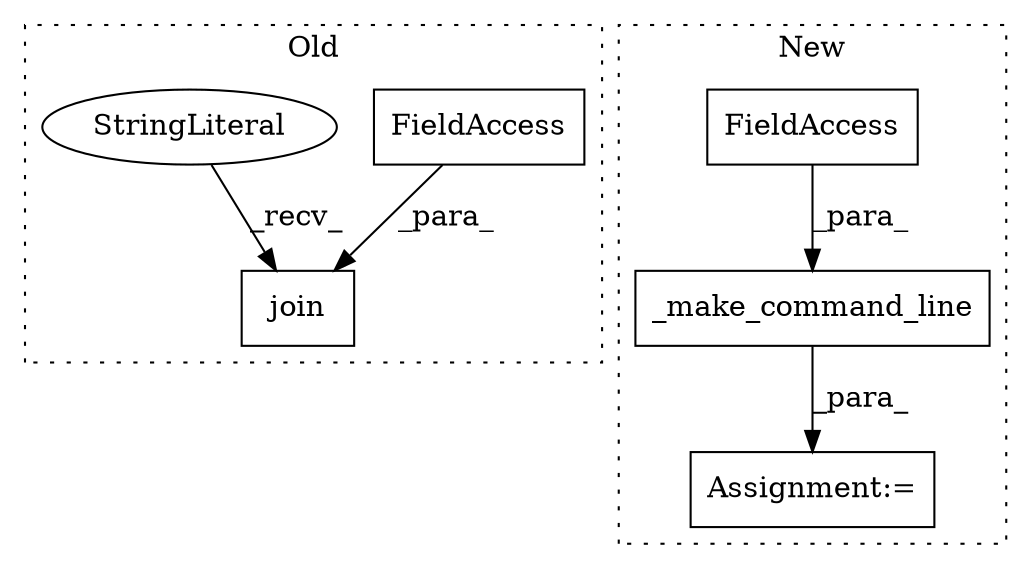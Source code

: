 digraph G {
subgraph cluster0 {
1 [label="join" a="32" s="604,613" l="5,1" shape="box"];
3 [label="FieldAccess" a="22" s="609" l="4" shape="box"];
6 [label="StringLiteral" a="45" s="600" l="3" shape="ellipse"];
label = "Old";
style="dotted";
}
subgraph cluster1 {
2 [label="_make_command_line" a="32" s="725,748" l="19,1" shape="box"];
4 [label="FieldAccess" a="22" s="744" l="4" shape="box"];
5 [label="Assignment:=" a="7" s="719" l="1" shape="box"];
label = "New";
style="dotted";
}
2 -> 5 [label="_para_"];
3 -> 1 [label="_para_"];
4 -> 2 [label="_para_"];
6 -> 1 [label="_recv_"];
}